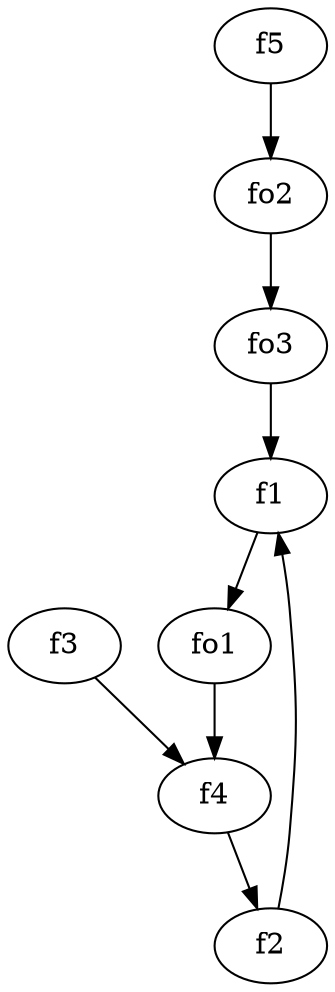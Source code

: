 strict digraph  {
f1;
f2;
f3;
f4;
f5;
fo1;
fo2;
fo3;
f1 -> fo1  [weight=2];
f2 -> f1  [weight=2];
f3 -> f4  [weight=2];
f4 -> f2  [weight=2];
f5 -> fo2  [weight=2];
fo1 -> f4  [weight=2];
fo2 -> fo3  [weight=2];
fo3 -> f1  [weight=2];
}
